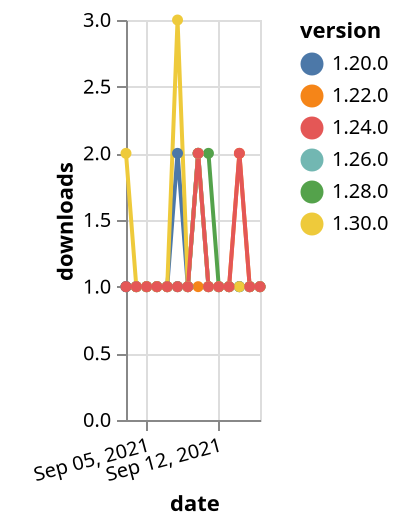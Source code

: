 {"$schema": "https://vega.github.io/schema/vega-lite/v5.json", "description": "A simple bar chart with embedded data.", "data": {"values": [{"date": "2021-09-03", "total": 182, "delta": 1, "version": "1.22.0"}, {"date": "2021-09-04", "total": 183, "delta": 1, "version": "1.22.0"}, {"date": "2021-09-05", "total": 184, "delta": 1, "version": "1.22.0"}, {"date": "2021-09-06", "total": 185, "delta": 1, "version": "1.22.0"}, {"date": "2021-09-07", "total": 186, "delta": 1, "version": "1.22.0"}, {"date": "2021-09-08", "total": 187, "delta": 1, "version": "1.22.0"}, {"date": "2021-09-09", "total": 188, "delta": 1, "version": "1.22.0"}, {"date": "2021-09-10", "total": 189, "delta": 1, "version": "1.22.0"}, {"date": "2021-09-11", "total": 190, "delta": 1, "version": "1.22.0"}, {"date": "2021-09-12", "total": 191, "delta": 1, "version": "1.22.0"}, {"date": "2021-09-13", "total": 192, "delta": 1, "version": "1.22.0"}, {"date": "2021-09-14", "total": 194, "delta": 2, "version": "1.22.0"}, {"date": "2021-09-15", "total": 195, "delta": 1, "version": "1.22.0"}, {"date": "2021-09-16", "total": 196, "delta": 1, "version": "1.22.0"}, {"date": "2021-09-03", "total": 175, "delta": 1, "version": "1.28.0"}, {"date": "2021-09-04", "total": 176, "delta": 1, "version": "1.28.0"}, {"date": "2021-09-05", "total": 177, "delta": 1, "version": "1.28.0"}, {"date": "2021-09-06", "total": 178, "delta": 1, "version": "1.28.0"}, {"date": "2021-09-07", "total": 179, "delta": 1, "version": "1.28.0"}, {"date": "2021-09-08", "total": 180, "delta": 1, "version": "1.28.0"}, {"date": "2021-09-09", "total": 181, "delta": 1, "version": "1.28.0"}, {"date": "2021-09-10", "total": 183, "delta": 2, "version": "1.28.0"}, {"date": "2021-09-11", "total": 185, "delta": 2, "version": "1.28.0"}, {"date": "2021-09-12", "total": 186, "delta": 1, "version": "1.28.0"}, {"date": "2021-09-13", "total": 187, "delta": 1, "version": "1.28.0"}, {"date": "2021-09-14", "total": 188, "delta": 1, "version": "1.28.0"}, {"date": "2021-09-15", "total": 189, "delta": 1, "version": "1.28.0"}, {"date": "2021-09-16", "total": 190, "delta": 1, "version": "1.28.0"}, {"date": "2021-09-03", "total": 151, "delta": 1, "version": "1.26.0"}, {"date": "2021-09-04", "total": 152, "delta": 1, "version": "1.26.0"}, {"date": "2021-09-05", "total": 153, "delta": 1, "version": "1.26.0"}, {"date": "2021-09-06", "total": 154, "delta": 1, "version": "1.26.0"}, {"date": "2021-09-07", "total": 155, "delta": 1, "version": "1.26.0"}, {"date": "2021-09-08", "total": 156, "delta": 1, "version": "1.26.0"}, {"date": "2021-09-09", "total": 157, "delta": 1, "version": "1.26.0"}, {"date": "2021-09-10", "total": 159, "delta": 2, "version": "1.26.0"}, {"date": "2021-09-11", "total": 160, "delta": 1, "version": "1.26.0"}, {"date": "2021-09-12", "total": 161, "delta": 1, "version": "1.26.0"}, {"date": "2021-09-13", "total": 162, "delta": 1, "version": "1.26.0"}, {"date": "2021-09-14", "total": 163, "delta": 1, "version": "1.26.0"}, {"date": "2021-09-15", "total": 164, "delta": 1, "version": "1.26.0"}, {"date": "2021-09-16", "total": 165, "delta": 1, "version": "1.26.0"}, {"date": "2021-09-03", "total": 220, "delta": 1, "version": "1.20.0"}, {"date": "2021-09-04", "total": 221, "delta": 1, "version": "1.20.0"}, {"date": "2021-09-05", "total": 222, "delta": 1, "version": "1.20.0"}, {"date": "2021-09-06", "total": 223, "delta": 1, "version": "1.20.0"}, {"date": "2021-09-07", "total": 224, "delta": 1, "version": "1.20.0"}, {"date": "2021-09-08", "total": 226, "delta": 2, "version": "1.20.0"}, {"date": "2021-09-09", "total": 227, "delta": 1, "version": "1.20.0"}, {"date": "2021-09-10", "total": 229, "delta": 2, "version": "1.20.0"}, {"date": "2021-09-11", "total": 230, "delta": 1, "version": "1.20.0"}, {"date": "2021-09-12", "total": 231, "delta": 1, "version": "1.20.0"}, {"date": "2021-09-13", "total": 232, "delta": 1, "version": "1.20.0"}, {"date": "2021-09-14", "total": 233, "delta": 1, "version": "1.20.0"}, {"date": "2021-09-15", "total": 234, "delta": 1, "version": "1.20.0"}, {"date": "2021-09-16", "total": 235, "delta": 1, "version": "1.20.0"}, {"date": "2021-09-03", "total": 116, "delta": 2, "version": "1.30.0"}, {"date": "2021-09-04", "total": 117, "delta": 1, "version": "1.30.0"}, {"date": "2021-09-05", "total": 118, "delta": 1, "version": "1.30.0"}, {"date": "2021-09-06", "total": 119, "delta": 1, "version": "1.30.0"}, {"date": "2021-09-07", "total": 120, "delta": 1, "version": "1.30.0"}, {"date": "2021-09-08", "total": 123, "delta": 3, "version": "1.30.0"}, {"date": "2021-09-09", "total": 124, "delta": 1, "version": "1.30.0"}, {"date": "2021-09-10", "total": 126, "delta": 2, "version": "1.30.0"}, {"date": "2021-09-11", "total": 127, "delta": 1, "version": "1.30.0"}, {"date": "2021-09-12", "total": 128, "delta": 1, "version": "1.30.0"}, {"date": "2021-09-13", "total": 129, "delta": 1, "version": "1.30.0"}, {"date": "2021-09-14", "total": 130, "delta": 1, "version": "1.30.0"}, {"date": "2021-09-15", "total": 131, "delta": 1, "version": "1.30.0"}, {"date": "2021-09-16", "total": 132, "delta": 1, "version": "1.30.0"}, {"date": "2021-09-03", "total": 184, "delta": 1, "version": "1.24.0"}, {"date": "2021-09-04", "total": 185, "delta": 1, "version": "1.24.0"}, {"date": "2021-09-05", "total": 186, "delta": 1, "version": "1.24.0"}, {"date": "2021-09-06", "total": 187, "delta": 1, "version": "1.24.0"}, {"date": "2021-09-07", "total": 188, "delta": 1, "version": "1.24.0"}, {"date": "2021-09-08", "total": 189, "delta": 1, "version": "1.24.0"}, {"date": "2021-09-09", "total": 190, "delta": 1, "version": "1.24.0"}, {"date": "2021-09-10", "total": 192, "delta": 2, "version": "1.24.0"}, {"date": "2021-09-11", "total": 193, "delta": 1, "version": "1.24.0"}, {"date": "2021-09-12", "total": 194, "delta": 1, "version": "1.24.0"}, {"date": "2021-09-13", "total": 195, "delta": 1, "version": "1.24.0"}, {"date": "2021-09-14", "total": 197, "delta": 2, "version": "1.24.0"}, {"date": "2021-09-15", "total": 198, "delta": 1, "version": "1.24.0"}, {"date": "2021-09-16", "total": 199, "delta": 1, "version": "1.24.0"}]}, "width": "container", "mark": {"type": "line", "point": {"filled": true}}, "encoding": {"x": {"field": "date", "type": "temporal", "timeUnit": "yearmonthdate", "title": "date", "axis": {"labelAngle": -15}}, "y": {"field": "delta", "type": "quantitative", "title": "downloads"}, "color": {"field": "version", "type": "nominal"}, "tooltip": {"field": "delta"}}}